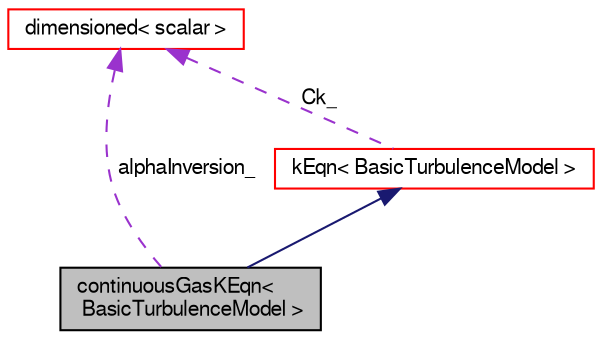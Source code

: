digraph "continuousGasKEqn&lt; BasicTurbulenceModel &gt;"
{
  bgcolor="transparent";
  edge [fontname="FreeSans",fontsize="10",labelfontname="FreeSans",labelfontsize="10"];
  node [fontname="FreeSans",fontsize="10",shape=record];
  Node7 [label="continuousGasKEqn\<\l BasicTurbulenceModel \>",height=0.2,width=0.4,color="black", fillcolor="grey75", style="filled", fontcolor="black"];
  Node8 -> Node7 [dir="back",color="midnightblue",fontsize="10",style="solid",fontname="FreeSans"];
  Node8 [label="kEqn\< BasicTurbulenceModel \>",height=0.2,width=0.4,color="red",URL="$a31210.html",tooltip="One Equation Eddy Viscosity Model. "];
  Node29 -> Node8 [dir="back",color="darkorchid3",fontsize="10",style="dashed",label=" Ck_" ,fontname="FreeSans"];
  Node29 [label="dimensioned\< scalar \>",height=0.2,width=0.4,color="red",URL="$a26366.html"];
  Node29 -> Node7 [dir="back",color="darkorchid3",fontsize="10",style="dashed",label=" alphaInversion_" ,fontname="FreeSans"];
}
